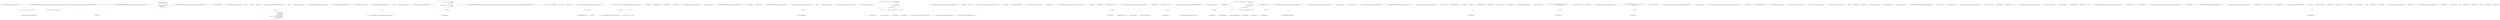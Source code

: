 digraph  {
n55 [label="System.Func<CommandLine.Core.SpecificationProperty, object>", span=""];
n56 [label=T, span=""];
n0 [cluster="CommandLine.Core.ReflectionExtensions.GetSpecifications<T>(System.Type, System.Func<System.Reflection.PropertyInfo, T>)", label="Entry CommandLine.Core.ReflectionExtensions.GetSpecifications<T>(System.Type, System.Func<System.Reflection.PropertyInfo, T>)", span="12-12"];
n1 [cluster="CommandLine.Core.ReflectionExtensions.GetSpecifications<T>(System.Type, System.Func<System.Reflection.PropertyInfo, T>)", label="return from pi in type.GetProperties()\r\n                   let attrs = pi.GetCustomAttributes(true)\r\n                   where\r\n                        attrs.OfType<OptionAttribute>().Any() ||\r\n                        attrs.OfType<ValueAttribute>().Any()\r\n                   select selector(pi);", span="14-19"];
n2 [cluster="CommandLine.Core.ReflectionExtensions.GetSpecifications<T>(System.Type, System.Func<System.Reflection.PropertyInfo, T>)", label="Exit CommandLine.Core.ReflectionExtensions.GetSpecifications<T>(System.Type, System.Func<System.Reflection.PropertyInfo, T>)", span="12-12"];
n3 [cluster="System.Type.GetProperties()", label="Entry System.Type.GetProperties()", span="0-0"];
n4 [cluster="System.Reflection.MemberInfo.GetCustomAttributes(bool)", label="Entry System.Reflection.MemberInfo.GetCustomAttributes(bool)", span="0-0"];
n5 [cluster="Unk.>", label="Entry Unk.>", span=""];
n6 [cluster="Unk.Any", label="Entry Unk.Any", span=""];
n7 [cluster="Unk.selector", label="Entry Unk.selector", span=""];
n8 [cluster="CommandLine.Core.ReflectionExtensions.ToDescriptorKind(System.Type)", label="Entry CommandLine.Core.ReflectionExtensions.ToDescriptorKind(System.Type)", span="22-22"];
n9 [cluster="CommandLine.Core.ReflectionExtensions.ToDescriptorKind(System.Type)", label="type == null", span="24-24"];
n11 [cluster="CommandLine.Core.ReflectionExtensions.ToDescriptorKind(System.Type)", label="return type == typeof(bool)\r\n                       ? TypeDescriptorKind.Boolean\r\n                       : type == typeof(string)\r\n                             ? TypeDescriptorKind.Scalar\r\n                             : type.IsArray || typeof(IEnumerable).IsAssignableFrom(type)\r\n                                   ? TypeDescriptorKind.Sequence\r\n                                   : TypeDescriptorKind.Scalar;", span="26-32"];
n10 [cluster="CommandLine.Core.ReflectionExtensions.ToDescriptorKind(System.Type)", label="throw new ArgumentNullException(''type'');", span="24-24"];
n12 [cluster="CommandLine.Core.ReflectionExtensions.ToDescriptorKind(System.Type)", label="Exit CommandLine.Core.ReflectionExtensions.ToDescriptorKind(System.Type)", span="22-22"];
n13 [cluster="System.ArgumentNullException.ArgumentNullException(string)", label="Entry System.ArgumentNullException.ArgumentNullException(string)", span="0-0"];
n14 [cluster="System.Type.IsAssignableFrom(System.Type)", label="Entry System.Type.IsAssignableFrom(System.Type)", span="0-0"];
n15 [cluster="CommandLine.Core.ReflectionExtensions.IsScalar(System.Type)", label="Entry CommandLine.Core.ReflectionExtensions.IsScalar(System.Type)", span="35-35"];
n16 [cluster="CommandLine.Core.ReflectionExtensions.IsScalar(System.Type)", label="type == null", span="37-37"];
n18 [cluster="CommandLine.Core.ReflectionExtensions.IsScalar(System.Type)", label="return type == typeof(string) || !type.IsArray && !typeof(IEnumerable).IsAssignableFrom(type);", span="39-39"];
n17 [cluster="CommandLine.Core.ReflectionExtensions.IsScalar(System.Type)", label="throw new ArgumentNullException(''type'');", span="37-37"];
n19 [cluster="CommandLine.Core.ReflectionExtensions.IsScalar(System.Type)", label="Exit CommandLine.Core.ReflectionExtensions.IsScalar(System.Type)", span="35-35"];
n20 [cluster="CommandLine.Core.ReflectionExtensions.SetProperties<T>(T, System.Collections.Generic.IEnumerable<CommandLine.Core.SpecificationProperty>, System.Func<CommandLine.Core.SpecificationProperty, bool>, System.Func<CommandLine.Core.SpecificationProperty, object>)", label="Entry CommandLine.Core.ReflectionExtensions.SetProperties<T>(T, System.Collections.Generic.IEnumerable<CommandLine.Core.SpecificationProperty>, System.Func<CommandLine.Core.SpecificationProperty, bool>, System.Func<CommandLine.Core.SpecificationProperty, object>)", span="42-42"];
n21 [cluster="CommandLine.Core.ReflectionExtensions.SetProperties<T>(T, System.Collections.Generic.IEnumerable<CommandLine.Core.SpecificationProperty>, System.Func<CommandLine.Core.SpecificationProperty, bool>, System.Func<CommandLine.Core.SpecificationProperty, object>)", label="return specProps.Where(predicate).Aggregate(\r\n                instance,\r\n                (current, specProp) =>\r\n                    {\r\n                        specProp.Property.SetValue(current, selector(specProp));\r\n                        return instance;\r\n                    });", span="48-54"];
n26 [cluster="lambda expression", label="specProp.Property.SetValue(current, selector(specProp))", span="52-52"];
n27 [cluster="lambda expression", label="return instance;", span="53-53"];
n22 [cluster="CommandLine.Core.ReflectionExtensions.SetProperties<T>(T, System.Collections.Generic.IEnumerable<CommandLine.Core.SpecificationProperty>, System.Func<CommandLine.Core.SpecificationProperty, bool>, System.Func<CommandLine.Core.SpecificationProperty, object>)", label="Exit CommandLine.Core.ReflectionExtensions.SetProperties<T>(T, System.Collections.Generic.IEnumerable<CommandLine.Core.SpecificationProperty>, System.Func<CommandLine.Core.SpecificationProperty, bool>, System.Func<CommandLine.Core.SpecificationProperty, object>)", span="42-42"];
n23 [cluster="Unk.Where", label="Entry Unk.Where", span=""];
n24 [cluster="Unk.Aggregate", label="Entry Unk.Aggregate", span=""];
n25 [cluster="lambda expression", label="Entry lambda expression", span="50-54"];
n29 [cluster="Unk.SetValue", label="Entry Unk.SetValue", span=""];
n28 [cluster="lambda expression", label="Exit lambda expression", span="50-54"];
n30 [cluster="CommandLine.Core.ReflectionExtensions.SetValue<T>(System.Reflection.PropertyInfo, T, object)", label="Entry CommandLine.Core.ReflectionExtensions.SetValue<T>(System.Reflection.PropertyInfo, T, object)", span="57-57"];
n31 [cluster="CommandLine.Core.ReflectionExtensions.SetValue<T>(System.Reflection.PropertyInfo, T, object)", label="Action<Exception> fail = inner => { throw new ApplicationException(''Cannot set value to target instance.'', inner); }", span="59-59"];
n32 [cluster="CommandLine.Core.ReflectionExtensions.SetValue<T>(System.Reflection.PropertyInfo, T, object)", label="property.SetValue(instance, value, null)", span="63-63"];
n41 [cluster="CommandLine.Core.ReflectionExtensions.SetValue<T>(System.Reflection.PropertyInfo, T, object)", label="return instance;", span="82-82"];
n46 [cluster="lambda expression", label="throw new ApplicationException(''Cannot set value to target instance.'', inner);", span="59-59"];
n34 [cluster="CommandLine.Core.ReflectionExtensions.SetValue<T>(System.Reflection.PropertyInfo, T, object)", label="fail(e)", span="67-67"];
n36 [cluster="CommandLine.Core.ReflectionExtensions.SetValue<T>(System.Reflection.PropertyInfo, T, object)", label="fail(e)", span="71-71"];
n38 [cluster="CommandLine.Core.ReflectionExtensions.SetValue<T>(System.Reflection.PropertyInfo, T, object)", label="fail(e)", span="75-75"];
n40 [cluster="CommandLine.Core.ReflectionExtensions.SetValue<T>(System.Reflection.PropertyInfo, T, object)", label="fail(e)", span="79-79"];
n33 [cluster="CommandLine.Core.ReflectionExtensions.SetValue<T>(System.Reflection.PropertyInfo, T, object)", label=TargetException, span="65-65"];
n35 [cluster="CommandLine.Core.ReflectionExtensions.SetValue<T>(System.Reflection.PropertyInfo, T, object)", label=TargetParameterCountException, span="69-69"];
n37 [cluster="CommandLine.Core.ReflectionExtensions.SetValue<T>(System.Reflection.PropertyInfo, T, object)", label=MethodAccessException, span="73-73"];
n39 [cluster="CommandLine.Core.ReflectionExtensions.SetValue<T>(System.Reflection.PropertyInfo, T, object)", label=TargetInvocationException, span="77-77"];
n43 [cluster="System.Reflection.PropertyInfo.SetValue(object, object, object[])", label="Entry System.Reflection.PropertyInfo.SetValue(object, object, object[])", span="0-0"];
n44 [cluster="System.Action<T>.Invoke(T)", label="Entry System.Action<T>.Invoke(T)", span="0-0"];
n42 [cluster="CommandLine.Core.ReflectionExtensions.SetValue<T>(System.Reflection.PropertyInfo, T, object)", label="Exit CommandLine.Core.ReflectionExtensions.SetValue<T>(System.Reflection.PropertyInfo, T, object)", span="57-57"];
n45 [cluster="lambda expression", label="Entry lambda expression", span="59-59"];
n47 [cluster="lambda expression", label="Exit lambda expression", span="59-59"];
n48 [cluster="System.ApplicationException.ApplicationException(string, System.Exception)", label="Entry System.ApplicationException.ApplicationException(string, System.Exception)", span="0-0"];
n49 [cluster="CommandLine.Core.ReflectionExtensions.CreateEmptyArray(System.Type)", label="Entry CommandLine.Core.ReflectionExtensions.CreateEmptyArray(System.Type)", span="85-85"];
n50 [cluster="CommandLine.Core.ReflectionExtensions.CreateEmptyArray(System.Type)", label="type == null", span="87-87"];
n52 [cluster="CommandLine.Core.ReflectionExtensions.CreateEmptyArray(System.Type)", label="return Array.CreateInstance(type, 0);", span="89-89"];
n51 [cluster="CommandLine.Core.ReflectionExtensions.CreateEmptyArray(System.Type)", label="throw new ArgumentNullException(''type'');", span="87-87"];
n53 [cluster="CommandLine.Core.ReflectionExtensions.CreateEmptyArray(System.Type)", label="Exit CommandLine.Core.ReflectionExtensions.CreateEmptyArray(System.Type)", span="85-85"];
n54 [cluster="System.Array.CreateInstance(System.Type, int)", label="Entry System.Array.CreateInstance(System.Type, int)", span="0-0"];
d76 [cluster="CommandLine.Tests.Unit.StrictFixture.Parse_strict_bad_input_fails_and_exits_with_verbs()", color=green, community=0, label="invokedVerb.Should().Be(''bad'')", prediction=0, span="122-122"];
d67 [cluster="CommandLine.Tests.Unit.StrictFixture.Parse_strict_bad_input_fails_and_exits_with_verbs()", label="var result = parser.ParseArgumentsStrict(new string[] { ''bad'', ''input'' }, options,\r\n                (verb, subOptions) =>\r\n                {\r\n                    invokedVerb = verb;\r\n                    invokedVerbInstance = subOptions;\r\n                },\r\n                () => Console.WriteLine(''fake fail''))", span="102-108"];
d75 [cluster="CommandLine.Tests.Unit.StrictFixture.Parse_strict_bad_input_fails_and_exits_with_verbs()", label="lines[7].Trim().Should().Be(''clone     Clone a repository into a new directory.'')", span="120-120"];
d77 [cluster="CommandLine.Tests.Unit.StrictFixture.Parse_strict_bad_input_fails_and_exits_with_verbs()", color=green, community=0, label="invokedVerbInstance.Should().BeNull()", prediction=0, span="123-123"];
d20 [cluster="Unk.Should", label="Entry Unk.Should", span=""];
d27 [cluster="Unk.Be", label="Entry Unk.Be", span=""];
d78 [cluster="CommandLine.Tests.Unit.StrictFixture.Parse_strict_bad_input_fails_and_exits_with_verbs()", label="Exit CommandLine.Tests.Unit.StrictFixture.Parse_strict_bad_input_fails_and_exits_with_verbs()", span="92-92"];
d81 [cluster="Unk.BeNull", label="Entry Unk.BeNull", span=""];
d63 [cluster="CommandLine.Tests.Unit.StrictFixture.Parse_strict_bad_input_fails_and_exits_with_verbs()", label="var options = new OptionsWithVerbsNoHelp()", span="97-97"];
d66 [cluster="CommandLine.Tests.Unit.StrictFixture.Parse_strict_bad_input_fails_and_exits_with_verbs()", label="var parser = new Parser(with => with.HelpWriter = testWriter)", span="101-101"];
d68 [cluster="CommandLine.Tests.Unit.StrictFixture.Parse_strict_bad_input_fails_and_exits_with_verbs()", label="result.Should().BeFalse()", span="110-110"];
d80 [cluster="CommandLine.Parser.ParseArgumentsStrict(string[], object, System.Action<string, object>, System.Action)", label="Entry CommandLine.Parser.ParseArgumentsStrict(string[], object, System.Action<string, object>, System.Action)", span="221-221"];
d85 [cluster="lambda expression", label="Entry lambda expression", span="103-107"];
d89 [cluster="lambda expression", label="Entry lambda expression", span="108-108"];
d71 [cluster="CommandLine.Tests.Unit.StrictFixture.Parse_strict_bad_input_fails_and_exits_with_verbs()", label="var lines = helpText.Split(new string[] { Environment.NewLine }, StringSplitOptions.RemoveEmptyEntries)", span="114-114"];
d74 [cluster="CommandLine.Tests.Unit.StrictFixture.Parse_strict_bad_input_fails_and_exits_with_verbs()", label="lines[6].Trim().Should().Be(''commit    Record changes to the repository.'')", span="119-119"];
d26 [cluster="string.Trim()", label="Entry string.Trim()", span="0-0"];
d6 [cluster="CommandLine.Tests.Unit.StrictFixture.Parse_strict_bad_input_fails_and_exits()", label="result.Should().BeFalse()", span="56-56"];
d10 [cluster="CommandLine.Tests.Unit.StrictFixture.Parse_strict_bad_input_fails_and_exits()", label="lines.Should().HaveCount(n => n == 8)", span="62-62"];
d11 [cluster="CommandLine.Tests.Unit.StrictFixture.Parse_strict_bad_input_fails_and_exits()", label="lines[5].Trim().Should().Be(''-s, --string'')", span="64-64"];
d12 [cluster="CommandLine.Tests.Unit.StrictFixture.Parse_strict_bad_input_fails_and_exits()", label="lines[6].Trim().Should().Be(''-i'')", span="65-65"];
d13 [cluster="CommandLine.Tests.Unit.StrictFixture.Parse_strict_bad_input_fails_and_exits()", label="lines[7].Trim().Should().Be(''--switch'')", span="66-66"];
d43 [cluster="CommandLine.Tests.Unit.StrictFixture.Parse_strict_bad_input_fails_and_exits_when_get_usage_is_defined()", label="result.Should().BeFalse()", span="80-80"];
d47 [cluster="CommandLine.Tests.Unit.StrictFixture.Parse_strict_bad_input_fails_and_exits_when_get_usage_is_defined()", label="lines.Should().HaveCount(n => n == 1)", span="86-86"];
d48 [cluster="CommandLine.Tests.Unit.StrictFixture.Parse_strict_bad_input_fails_and_exits_when_get_usage_is_defined()", label="lines[0].Trim().Should().Be(''SimpleOptionsForStrict (user defined)'')", span="88-88"];
d72 [cluster="CommandLine.Tests.Unit.StrictFixture.Parse_strict_bad_input_fails_and_exits_with_verbs()", label="lines.Should().HaveCount(n => n == 8)", span="116-116"];
d73 [cluster="CommandLine.Tests.Unit.StrictFixture.Parse_strict_bad_input_fails_and_exits_with_verbs()", label="lines[5].Trim().Should().Be(''add       Add file contents to the index.'')", span="118-118"];
d103 [cluster="CommandLine.Tests.Unit.StrictFixture.Parse_strict_bad_input_fails_and_exits_with_verbs_when_get_usage_is_defined()", label="result.Should().BeFalse()", span="145-145"];
d109 [cluster="CommandLine.Tests.Unit.StrictFixture.Parse_strict_bad_input_fails_and_exits_with_verbs_when_get_usage_is_defined()", label="invokedVerb.Should().Be(''bad'')", span="155-155"];
d110 [cluster="CommandLine.Tests.Unit.StrictFixture.Parse_strict_bad_input_fails_and_exits_with_verbs_when_get_usage_is_defined()", label="invokedVerbInstance.Should().BeNull()", span="156-156"];
d107 [cluster="CommandLine.Tests.Unit.StrictFixture.Parse_strict_bad_input_fails_and_exits_with_verbs_when_get_usage_is_defined()", label="lines.Should().HaveCount(n => n == 1)", span="151-151"];
d108 [cluster="CommandLine.Tests.Unit.StrictFixture.Parse_strict_bad_input_fails_and_exits_with_verbs_when_get_usage_is_defined()", label="lines[0].Trim().Should().Be(''verbs help index'')", span="153-153"];
d60 [cluster="CommandLine.Tests.Unit.StrictFixture.Parse_strict_bad_input_fails_and_exits_with_verbs()", label="Entry CommandLine.Tests.Unit.StrictFixture.Parse_strict_bad_input_fails_and_exits_with_verbs()", span="92-92"];
d62 [cluster="CommandLine.Tests.Unit.StrictFixture.Parse_strict_bad_input_fails_and_exits_with_verbs()", label="object invokedVerbInstance = null", span="95-95"];
d64 [cluster="CommandLine.Tests.Unit.StrictFixture.Parse_strict_bad_input_fails_and_exits_with_verbs()", label="var testWriter = new StringWriter()", span="98-98"];
d79 [cluster="CommandLine.Tests.Fakes.OptionsWithVerbsNoHelp.OptionsWithVerbsNoHelp()", label="Entry CommandLine.Tests.Fakes.OptionsWithVerbsNoHelp.OptionsWithVerbsNoHelp()", span="108-108"];
d65 [cluster="CommandLine.Tests.Unit.StrictFixture.Parse_strict_bad_input_fails_and_exits_with_verbs()", label="ReflectionUtil.AssemblyFromWhichToPullInformation = Assembly.GetExecutingAssembly()", span="100-100"];
d18 [cluster="CommandLine.Parser.Parser(System.Action<CommandLine.ParserSettings>)", label="Entry CommandLine.Parser.Parser(System.Action<CommandLine.ParserSettings>)", span="80-80"];
d83 [cluster="lambda expression", label="with.HelpWriter = testWriter", span="101-101"];
d69 [cluster="CommandLine.Tests.Unit.StrictFixture.Parse_strict_bad_input_fails_and_exits_with_verbs()", label="var helpText = testWriter.ToString()", span="112-112"];
d21 [cluster="Unk.BeFalse", label="Entry Unk.BeFalse", span=""];
d102 [cluster="CommandLine.Tests.Unit.StrictFixture.Parse_strict_bad_input_fails_and_exits_with_verbs_when_get_usage_is_defined()", label="var result = parser.ParseArgumentsStrict(new string[] { ''bad'', ''input'' }, options,\r\n                (verb, subOptions) =>\r\n                {\r\n                    invokedVerb = verb;\r\n                    invokedVerbInstance = subOptions;\r\n                },\r\n                () => Console.WriteLine(''fake fail''))", span="137-143"];
d88 [cluster="lambda expression", label="Exit lambda expression", span="103-107"];
d86 [cluster="lambda expression", label="invokedVerb = verb", span="105-105"];
d87 [cluster="lambda expression", label="invokedVerbInstance = subOptions", span="106-106"];
d91 [cluster="lambda expression", label="Exit lambda expression", span="108-108"];
d90 [cluster="lambda expression", label="Console.WriteLine(''fake fail'')", span="108-108"];
d70 [cluster="CommandLine.Tests.Unit.StrictFixture.Parse_strict_bad_input_fails_and_exits_with_verbs()", label="Console.WriteLine(helpText)", span="113-113"];
d24 [cluster="string.Split(string[], System.StringSplitOptions)", label="Entry string.Split(string[], System.StringSplitOptions)", span="0-0"];
d99 [cluster="CommandLine.Tests.Unit.StrictFixture.Parse_strict_bad_input_fails_and_exits_with_verbs_when_get_usage_is_defined()", label="var testWriter = new StringWriter()", span="133-133"];
d5 [cluster="CommandLine.Tests.Unit.StrictFixture.Parse_strict_bad_input_fails_and_exits()", label="var result = parser.ParseArgumentsStrict(new string[] {''--bad'', ''--input''}, options,\r\n                () => Console.WriteLine(''fake fail''))", span="53-54"];
d7 [cluster="CommandLine.Tests.Unit.StrictFixture.Parse_strict_bad_input_fails_and_exits()", label="var helpText = testWriter.ToString()", span="58-58"];
d9 [cluster="CommandLine.Tests.Unit.StrictFixture.Parse_strict_bad_input_fails_and_exits()", label="var lines = helpText.Split(new string[] { Environment.NewLine }, StringSplitOptions.RemoveEmptyEntries)", span="60-60"];
d25 [cluster="Unk.HaveCount", label="Entry Unk.HaveCount", span=""];
d34 [cluster="lambda expression", label="Entry lambda expression", span="62-62"];
d14 [cluster="CommandLine.Tests.Unit.StrictFixture.Parse_strict_bad_input_fails_and_exits()", label="Exit CommandLine.Tests.Unit.StrictFixture.Parse_strict_bad_input_fails_and_exits()", span="46-46"];
d42 [cluster="CommandLine.Tests.Unit.StrictFixture.Parse_strict_bad_input_fails_and_exits_when_get_usage_is_defined()", label="var result = parser.ParseArgumentsStrict(new string[] { ''--bad'', ''--input'' }, options,\r\n                () => Console.WriteLine(''fake fail''))", span="77-78"];
d44 [cluster="CommandLine.Tests.Unit.StrictFixture.Parse_strict_bad_input_fails_and_exits_when_get_usage_is_defined()", label="var helpText = testWriter.ToString()", span="82-82"];
d46 [cluster="CommandLine.Tests.Unit.StrictFixture.Parse_strict_bad_input_fails_and_exits_when_get_usage_is_defined()", label="var lines = helpText.Split(new string[] { Environment.NewLine }, StringSplitOptions.RemoveEmptyEntries)", span="84-84"];
d57 [cluster="lambda expression", label="Entry lambda expression", span="86-86"];
d49 [cluster="CommandLine.Tests.Unit.StrictFixture.Parse_strict_bad_input_fails_and_exits_when_get_usage_is_defined()", label="Exit CommandLine.Tests.Unit.StrictFixture.Parse_strict_bad_input_fails_and_exits_when_get_usage_is_defined()", span="70-70"];
d92 [cluster="lambda expression", label="Entry lambda expression", span="116-116"];
d104 [cluster="CommandLine.Tests.Unit.StrictFixture.Parse_strict_bad_input_fails_and_exits_with_verbs_when_get_usage_is_defined()", label="var helpText = testWriter.ToString()", span="147-147"];
d111 [cluster="CommandLine.Tests.Unit.StrictFixture.Parse_strict_bad_input_fails_and_exits_with_verbs_when_get_usage_is_defined()", label="Exit CommandLine.Tests.Unit.StrictFixture.Parse_strict_bad_input_fails_and_exits_with_verbs_when_get_usage_is_defined()", span="127-127"];
d106 [cluster="CommandLine.Tests.Unit.StrictFixture.Parse_strict_bad_input_fails_and_exits_with_verbs_when_get_usage_is_defined()", label="var lines = helpText.Split(new string[] { Environment.NewLine }, StringSplitOptions.RemoveEmptyEntries)", span="149-149"];
d123 [cluster="lambda expression", label="Entry lambda expression", span="151-151"];
d61 [cluster="CommandLine.Tests.Unit.StrictFixture.Parse_strict_bad_input_fails_and_exits_with_verbs()", label="string invokedVerb = null", span="94-94"];
d16 [cluster="System.IO.StringWriter.StringWriter()", label="Entry System.IO.StringWriter.StringWriter()", span="0-0"];
d17 [cluster="System.Reflection.Assembly.GetExecutingAssembly()", label="Entry System.Reflection.Assembly.GetExecutingAssembly()", span="0-0"];
d4 [cluster="CommandLine.Tests.Unit.StrictFixture.Parse_strict_bad_input_fails_and_exits()", label="var parser = new Parser(with => with.HelpWriter = testWriter)", span="52-52"];
d41 [cluster="CommandLine.Tests.Unit.StrictFixture.Parse_strict_bad_input_fails_and_exits_when_get_usage_is_defined()", label="var parser = new Parser(with => with.HelpWriter = testWriter)", span="76-76"];
d101 [cluster="CommandLine.Tests.Unit.StrictFixture.Parse_strict_bad_input_fails_and_exits_with_verbs_when_get_usage_is_defined()", label="var parser = new Parser(with => with.HelpWriter = testWriter)", span="136-136"];
d128 [label=testWriter, span=""];
d82 [cluster="lambda expression", label="Entry lambda expression", span="101-101"];
d84 [cluster="lambda expression", label="Exit lambda expression", span="101-101"];
d22 [cluster="System.IO.StringWriter.ToString()", label="Entry System.IO.StringWriter.ToString()", span="0-0"];
d98 [cluster="CommandLine.Tests.Unit.StrictFixture.Parse_strict_bad_input_fails_and_exits_with_verbs_when_get_usage_is_defined()", label="var options = new OptionsWithVerbs()", span="132-132"];
d116 [cluster="lambda expression", label="Entry lambda expression", span="138-142"];
d120 [cluster="lambda expression", label="Entry lambda expression", span="143-143"];
d23 [cluster="System.Console.WriteLine(string)", label="Entry System.Console.WriteLine(string)", span="0-0"];
d100 [cluster="CommandLine.Tests.Unit.StrictFixture.Parse_strict_bad_input_fails_and_exits_with_verbs_when_get_usage_is_defined()", label="ReflectionUtil.AssemblyFromWhichToPullInformation = Assembly.GetExecutingAssembly()", span="135-135"];
d114 [cluster="lambda expression", label="with.HelpWriter = testWriter", span="136-136"];
d1 [cluster="CommandLine.Tests.Unit.StrictFixture.Parse_strict_bad_input_fails_and_exits()", label="var options = new SimpleOptions()", span="48-48"];
d19 [cluster="CommandLine.Parser.ParseArgumentsStrict(string[], object, System.Action)", label="Entry CommandLine.Parser.ParseArgumentsStrict(string[], object, System.Action)", span="182-182"];
d31 [cluster="lambda expression", label="Entry lambda expression", span="54-54"];
d2 [cluster="CommandLine.Tests.Unit.StrictFixture.Parse_strict_bad_input_fails_and_exits()", label="var testWriter = new StringWriter()", span="49-49"];
d8 [cluster="CommandLine.Tests.Unit.StrictFixture.Parse_strict_bad_input_fails_and_exits()", label="Console.WriteLine(helpText)", span="59-59"];
d36 [cluster="lambda expression", label="Exit lambda expression", span="62-62"];
d35 [cluster="lambda expression", label="n == 8", span="62-62"];
d0 [cluster="CommandLine.Tests.Unit.StrictFixture.Parse_strict_bad_input_fails_and_exits()", label="Entry CommandLine.Tests.Unit.StrictFixture.Parse_strict_bad_input_fails_and_exits()", span="46-46"];
d38 [cluster="CommandLine.Tests.Unit.StrictFixture.Parse_strict_bad_input_fails_and_exits_when_get_usage_is_defined()", label="var options = new SimpleOptionsForStrict()", span="72-72"];
d54 [cluster="lambda expression", label="Entry lambda expression", span="78-78"];
d39 [cluster="CommandLine.Tests.Unit.StrictFixture.Parse_strict_bad_input_fails_and_exits_when_get_usage_is_defined()", label="var testWriter = new StringWriter()", span="73-73"];
d45 [cluster="CommandLine.Tests.Unit.StrictFixture.Parse_strict_bad_input_fails_and_exits_when_get_usage_is_defined()", label="Console.WriteLine(helpText)", span="83-83"];
d59 [cluster="lambda expression", label="Exit lambda expression", span="86-86"];
d58 [cluster="lambda expression", label="n == 1", span="86-86"];
d37 [cluster="CommandLine.Tests.Unit.StrictFixture.Parse_strict_bad_input_fails_and_exits_when_get_usage_is_defined()", label="Entry CommandLine.Tests.Unit.StrictFixture.Parse_strict_bad_input_fails_and_exits_when_get_usage_is_defined()", span="70-70"];
d94 [cluster="lambda expression", label="Exit lambda expression", span="116-116"];
d93 [cluster="lambda expression", label="n == 8", span="116-116"];
d105 [cluster="CommandLine.Tests.Unit.StrictFixture.Parse_strict_bad_input_fails_and_exits_with_verbs_when_get_usage_is_defined()", label="Console.WriteLine(helpText)", span="148-148"];
d95 [cluster="CommandLine.Tests.Unit.StrictFixture.Parse_strict_bad_input_fails_and_exits_with_verbs_when_get_usage_is_defined()", label="Entry CommandLine.Tests.Unit.StrictFixture.Parse_strict_bad_input_fails_and_exits_with_verbs_when_get_usage_is_defined()", span="127-127"];
d125 [cluster="lambda expression", label="Exit lambda expression", span="151-151"];
d124 [cluster="lambda expression", label="n == 1", span="151-151"];
d3 [cluster="CommandLine.Tests.Unit.StrictFixture.Parse_strict_bad_input_fails_and_exits()", label="ReflectionUtil.AssemblyFromWhichToPullInformation = Assembly.GetExecutingAssembly()", span="51-51"];
d40 [cluster="CommandLine.Tests.Unit.StrictFixture.Parse_strict_bad_input_fails_and_exits_when_get_usage_is_defined()", label="ReflectionUtil.AssemblyFromWhichToPullInformation = Assembly.GetExecutingAssembly()", span="75-75"];
d29 [cluster="lambda expression", label="with.HelpWriter = testWriter", span="52-52"];
d52 [cluster="lambda expression", label="with.HelpWriter = testWriter", span="76-76"];
d97 [cluster="CommandLine.Tests.Unit.StrictFixture.Parse_strict_bad_input_fails_and_exits_with_verbs_when_get_usage_is_defined()", label="object invokedVerbInstance = null", span="130-130"];
d112 [cluster="CommandLine.Tests.Fakes.OptionsWithVerbs.OptionsWithVerbs()", label="Entry CommandLine.Tests.Fakes.OptionsWithVerbs.OptionsWithVerbs()", span="79-79"];
d119 [cluster="lambda expression", label="Exit lambda expression", span="138-142"];
d117 [cluster="lambda expression", label="invokedVerb = verb", span="140-140"];
d118 [cluster="lambda expression", label="invokedVerbInstance = subOptions", span="141-141"];
d122 [cluster="lambda expression", label="Exit lambda expression", span="143-143"];
d121 [cluster="lambda expression", label="Console.WriteLine(''fake fail'')", span="143-143"];
d32 [cluster="lambda expression", label="Console.WriteLine(''fake fail'')", span="54-54"];
d55 [cluster="lambda expression", label="Console.WriteLine(''fake fail'')", span="78-78"];
d129 [label=testWriter, span=""];
d113 [cluster="lambda expression", label="Entry lambda expression", span="136-136"];
d115 [cluster="lambda expression", label="Exit lambda expression", span="136-136"];
d15 [cluster="CommandLine.Tests.Fakes.SimpleOptions.SimpleOptions()", label="Entry CommandLine.Tests.Fakes.SimpleOptions.SimpleOptions()", span="33-33"];
d33 [cluster="lambda expression", label="Exit lambda expression", span="54-54"];
d50 [cluster="CommandLine.Tests.Fakes.SimpleOptionsForStrict.SimpleOptionsForStrict()", label="Entry CommandLine.Tests.Fakes.SimpleOptionsForStrict.SimpleOptionsForStrict()", span="31-31"];
d56 [cluster="lambda expression", label="Exit lambda expression", span="78-78"];
d96 [cluster="CommandLine.Tests.Unit.StrictFixture.Parse_strict_bad_input_fails_and_exits_with_verbs_when_get_usage_is_defined()", label="string invokedVerb = null", span="129-129"];
d126 [label=testWriter, span=""];
d28 [cluster="lambda expression", label="Entry lambda expression", span="52-52"];
d30 [cluster="lambda expression", label="Exit lambda expression", span="52-52"];
d127 [label=testWriter, span=""];
d51 [cluster="lambda expression", label="Entry lambda expression", span="76-76"];
d53 [cluster="lambda expression", label="Exit lambda expression", span="76-76"];
n55 -> n26  [color=darkseagreen4, key=1, label="System.Func<CommandLine.Core.SpecificationProperty, object>", style=dashed];
n56 -> n27  [color=darkseagreen4, key=1, label=T, style=dashed];
n8 -> n11  [color=darkseagreen4, key=1, label="System.Type", style=dashed];
n15 -> n18  [color=darkseagreen4, key=1, label="System.Type", style=dashed];
n20 -> n26  [color=darkseagreen4, key=1, label="System.Func<CommandLine.Core.SpecificationProperty, object>", style=dashed];
n20 -> n27  [color=darkseagreen4, key=1, label=T, style=dashed];
n21 -> n25  [color=darkseagreen4, key=1, label="lambda expression", style=dashed];
n30 -> n32  [color=darkseagreen4, key=1, label="System.Reflection.PropertyInfo", style=dashed];
n30 -> n41  [color=darkseagreen4, key=1, label=T, style=dashed];
n31 -> n46  [color=darkseagreen4, key=1, label="System.Exception", style=dashed];
n31 -> n34  [color=darkseagreen4, key=1, label=fail, style=dashed];
n31 -> n36  [color=darkseagreen4, key=1, label=fail, style=dashed];
n31 -> n38  [color=darkseagreen4, key=1, label=fail, style=dashed];
n31 -> n40  [color=darkseagreen4, key=1, label=fail, style=dashed];
n49 -> n52  [color=darkseagreen4, key=1, label="System.Type", style=dashed];
d67 -> d76  [color=green, key=1, label=invokedVerb, style=dashed];
d67 -> d77  [color=green, key=1, label=invokedVerbInstance, style=dashed];
d67 -> d85  [color=darkseagreen4, key=1, label="lambda expression", style=dashed];
d67 -> d89  [color=darkseagreen4, key=1, label="lambda expression", style=dashed];
d71 -> d75  [color=darkseagreen4, key=1, label=lines, style=dashed];
d71 -> d73  [color=darkseagreen4, key=1, label=lines, style=dashed];
d71 -> d74  [color=darkseagreen4, key=1, label=lines, style=dashed];
d10 -> d34  [color=darkseagreen4, key=1, label="lambda expression", style=dashed];
d47 -> d57  [color=darkseagreen4, key=1, label="lambda expression", style=dashed];
d72 -> d92  [color=darkseagreen4, key=1, label="lambda expression", style=dashed];
d107 -> d123  [color=darkseagreen4, key=1, label="lambda expression", style=dashed];
d102 -> d109  [color=darkseagreen4, key=1, label=invokedVerb, style=dashed];
d102 -> d110  [color=darkseagreen4, key=1, label=invokedVerbInstance, style=dashed];
d102 -> d116  [color=darkseagreen4, key=1, label="lambda expression", style=dashed];
d102 -> d120  [color=darkseagreen4, key=1, label="lambda expression", style=dashed];
d86 -> d88  [color=darkseagreen4, key=1, label=invokedVerb, style=dashed];
d5 -> d31  [color=darkseagreen4, key=1, label="lambda expression", style=dashed];
d9 -> d11  [color=darkseagreen4, key=1, label=lines, style=dashed];
d9 -> d12  [color=darkseagreen4, key=1, label=lines, style=dashed];
d9 -> d13  [color=darkseagreen4, key=1, label=lines, style=dashed];
d42 -> d54  [color=darkseagreen4, key=1, label="lambda expression", style=dashed];
d46 -> d48  [color=darkseagreen4, key=1, label=lines, style=dashed];
d106 -> d108  [color=darkseagreen4, key=1, label=lines, style=dashed];
d117 -> d119  [color=darkseagreen4, key=1, label=invokedVerb, style=dashed];
}
